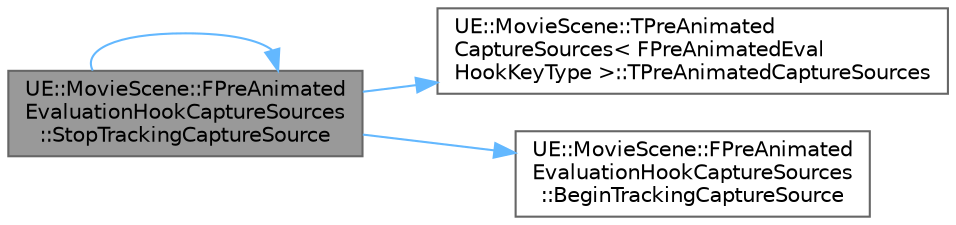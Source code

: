 digraph "UE::MovieScene::FPreAnimatedEvaluationHookCaptureSources::StopTrackingCaptureSource"
{
 // INTERACTIVE_SVG=YES
 // LATEX_PDF_SIZE
  bgcolor="transparent";
  edge [fontname=Helvetica,fontsize=10,labelfontname=Helvetica,labelfontsize=10];
  node [fontname=Helvetica,fontsize=10,shape=box,height=0.2,width=0.4];
  rankdir="LR";
  Node1 [id="Node000001",label="UE::MovieScene::FPreAnimated\lEvaluationHookCaptureSources\l::StopTrackingCaptureSource",height=0.2,width=0.4,color="gray40", fillcolor="grey60", style="filled", fontcolor="black",tooltip="Stop tracking the evaluation key in question, restoring the value if it was captured with bWantsResto..."];
  Node1 -> Node2 [id="edge1_Node000001_Node000002",color="steelblue1",style="solid",tooltip=" "];
  Node2 [id="Node000002",label="UE::MovieScene::TPreAnimated\lCaptureSources\< FPreAnimatedEval\lHookKeyType \>::TPreAnimatedCaptureSources",height=0.2,width=0.4,color="grey40", fillcolor="white", style="filled",URL="$d2/d5b/structUE_1_1MovieScene_1_1TPreAnimatedCaptureSources.html#aa1911f40f5e982d38475043e74487b4c",tooltip=" "];
  Node1 -> Node3 [id="edge2_Node000001_Node000003",color="steelblue1",style="solid",tooltip=" "];
  Node3 [id="Node000003",label="UE::MovieScene::FPreAnimated\lEvaluationHookCaptureSources\l::BeginTrackingCaptureSource",height=0.2,width=0.4,color="grey40", fillcolor="white", style="filled",URL="$da/da0/structUE_1_1MovieScene_1_1FPreAnimatedEvaluationHookCaptureSources.html#a52f63b265765cea5a35fb603a95e6f3a",tooltip="Make an association for the specified evaluation key to the value specified by Entry,..."];
  Node1 -> Node1 [id="edge3_Node000001_Node000001",color="steelblue1",style="solid",tooltip=" "];
}

